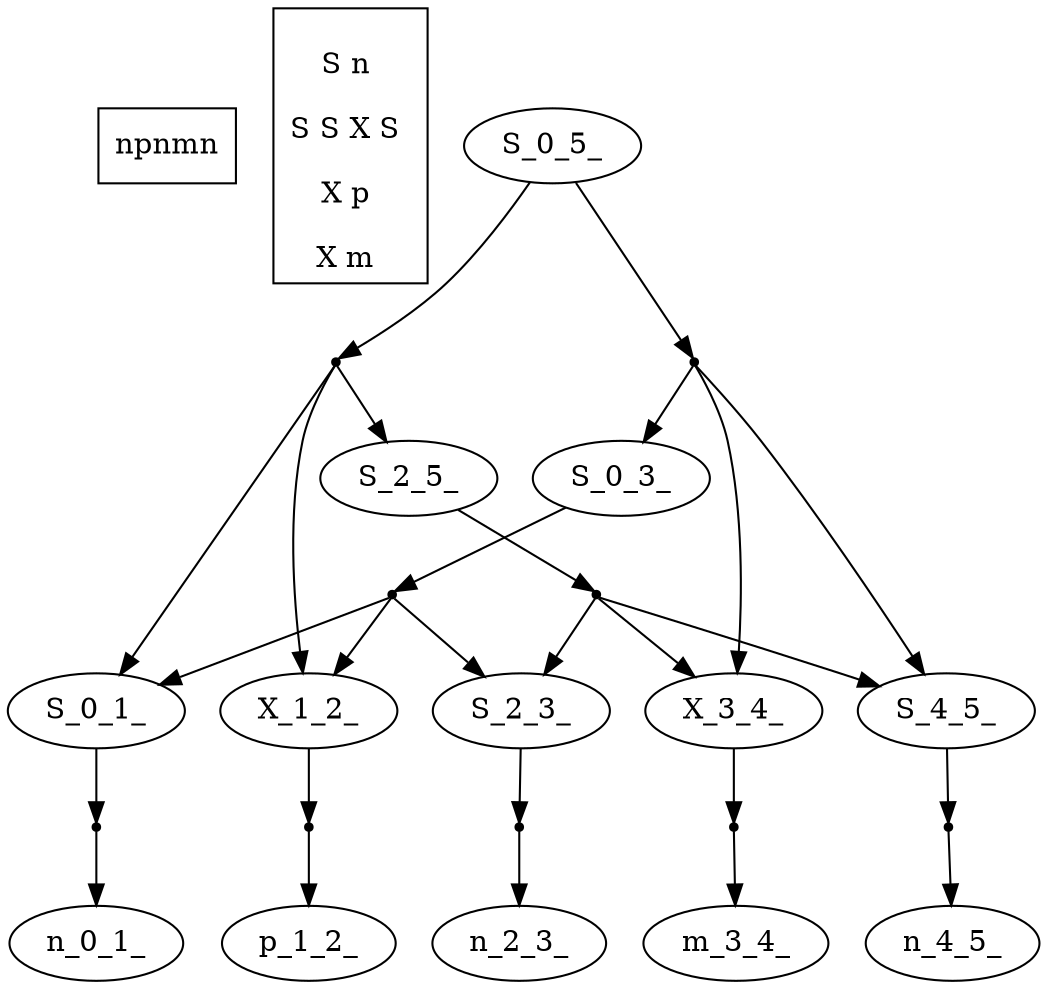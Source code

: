 digraph {
_input_[label ="npnmn", shape = rectangle]_grammar_[label ="
\lS n 
\lS S X S 
\lX p 
\lX m ", shape = rectangle]
node[ ordering ="out"];
graph[ overlap =false, splines = true];
S_0_1_[label="S_0_1_"];
S_0_1_0[shape = point,label="S_0_1_0"];
S_0_1_->S_0_1_0;
n_0_1_[label="n_0_1_"];
S_0_1_0->n_0_1_;
S_0_3_[label="S_0_3_"];
S_0_3_0[shape = point,label="S_0_3_0"];
S_0_3_->S_0_3_0;
S_0_1_[label="S_0_1_"];
S_0_3_0->S_0_1_;
X_1_2_[label="X_1_2_"];
S_0_3_0->X_1_2_;
S_2_3_[label="S_2_3_"];
S_0_3_0->S_2_3_;
S_0_5_[label="S_0_5_"];
S_0_5_0[shape = point,label="S_0_5_0"];
S_0_5_->S_0_5_0;
S_0_1_[label="S_0_1_"];
S_0_5_0->S_0_1_;
X_1_2_[label="X_1_2_"];
S_0_5_0->X_1_2_;
S_2_5_[label="S_2_5_"];
S_0_5_0->S_2_5_;
S_0_5_1[shape = point,label="S_0_5_1"];
S_0_5_->S_0_5_1;
S_0_3_[label="S_0_3_"];
S_0_5_1->S_0_3_;
X_3_4_[label="X_3_4_"];
S_0_5_1->X_3_4_;
S_4_5_[label="S_4_5_"];
S_0_5_1->S_4_5_;
S_2_3_[label="S_2_3_"];
S_2_3_0[shape = point,label="S_2_3_0"];
S_2_3_->S_2_3_0;
n_2_3_[label="n_2_3_"];
S_2_3_0->n_2_3_;
S_2_5_[label="S_2_5_"];
S_2_5_0[shape = point,label="S_2_5_0"];
S_2_5_->S_2_5_0;
S_2_3_[label="S_2_3_"];
S_2_5_0->S_2_3_;
X_3_4_[label="X_3_4_"];
S_2_5_0->X_3_4_;
S_4_5_[label="S_4_5_"];
S_2_5_0->S_4_5_;
S_4_5_[label="S_4_5_"];
S_4_5_0[shape = point,label="S_4_5_0"];
S_4_5_->S_4_5_0;
n_4_5_[label="n_4_5_"];
S_4_5_0->n_4_5_;
X_1_2_[label="X_1_2_"];
X_1_2_0[shape = point,label="X_1_2_0"];
X_1_2_->X_1_2_0;
p_1_2_[label="p_1_2_"];
X_1_2_0->p_1_2_;
X_3_4_[label="X_3_4_"];
X_3_4_0[shape = point,label="X_3_4_0"];
X_3_4_->X_3_4_0;
m_3_4_[label="m_3_4_"];
X_3_4_0->m_3_4_;
}
